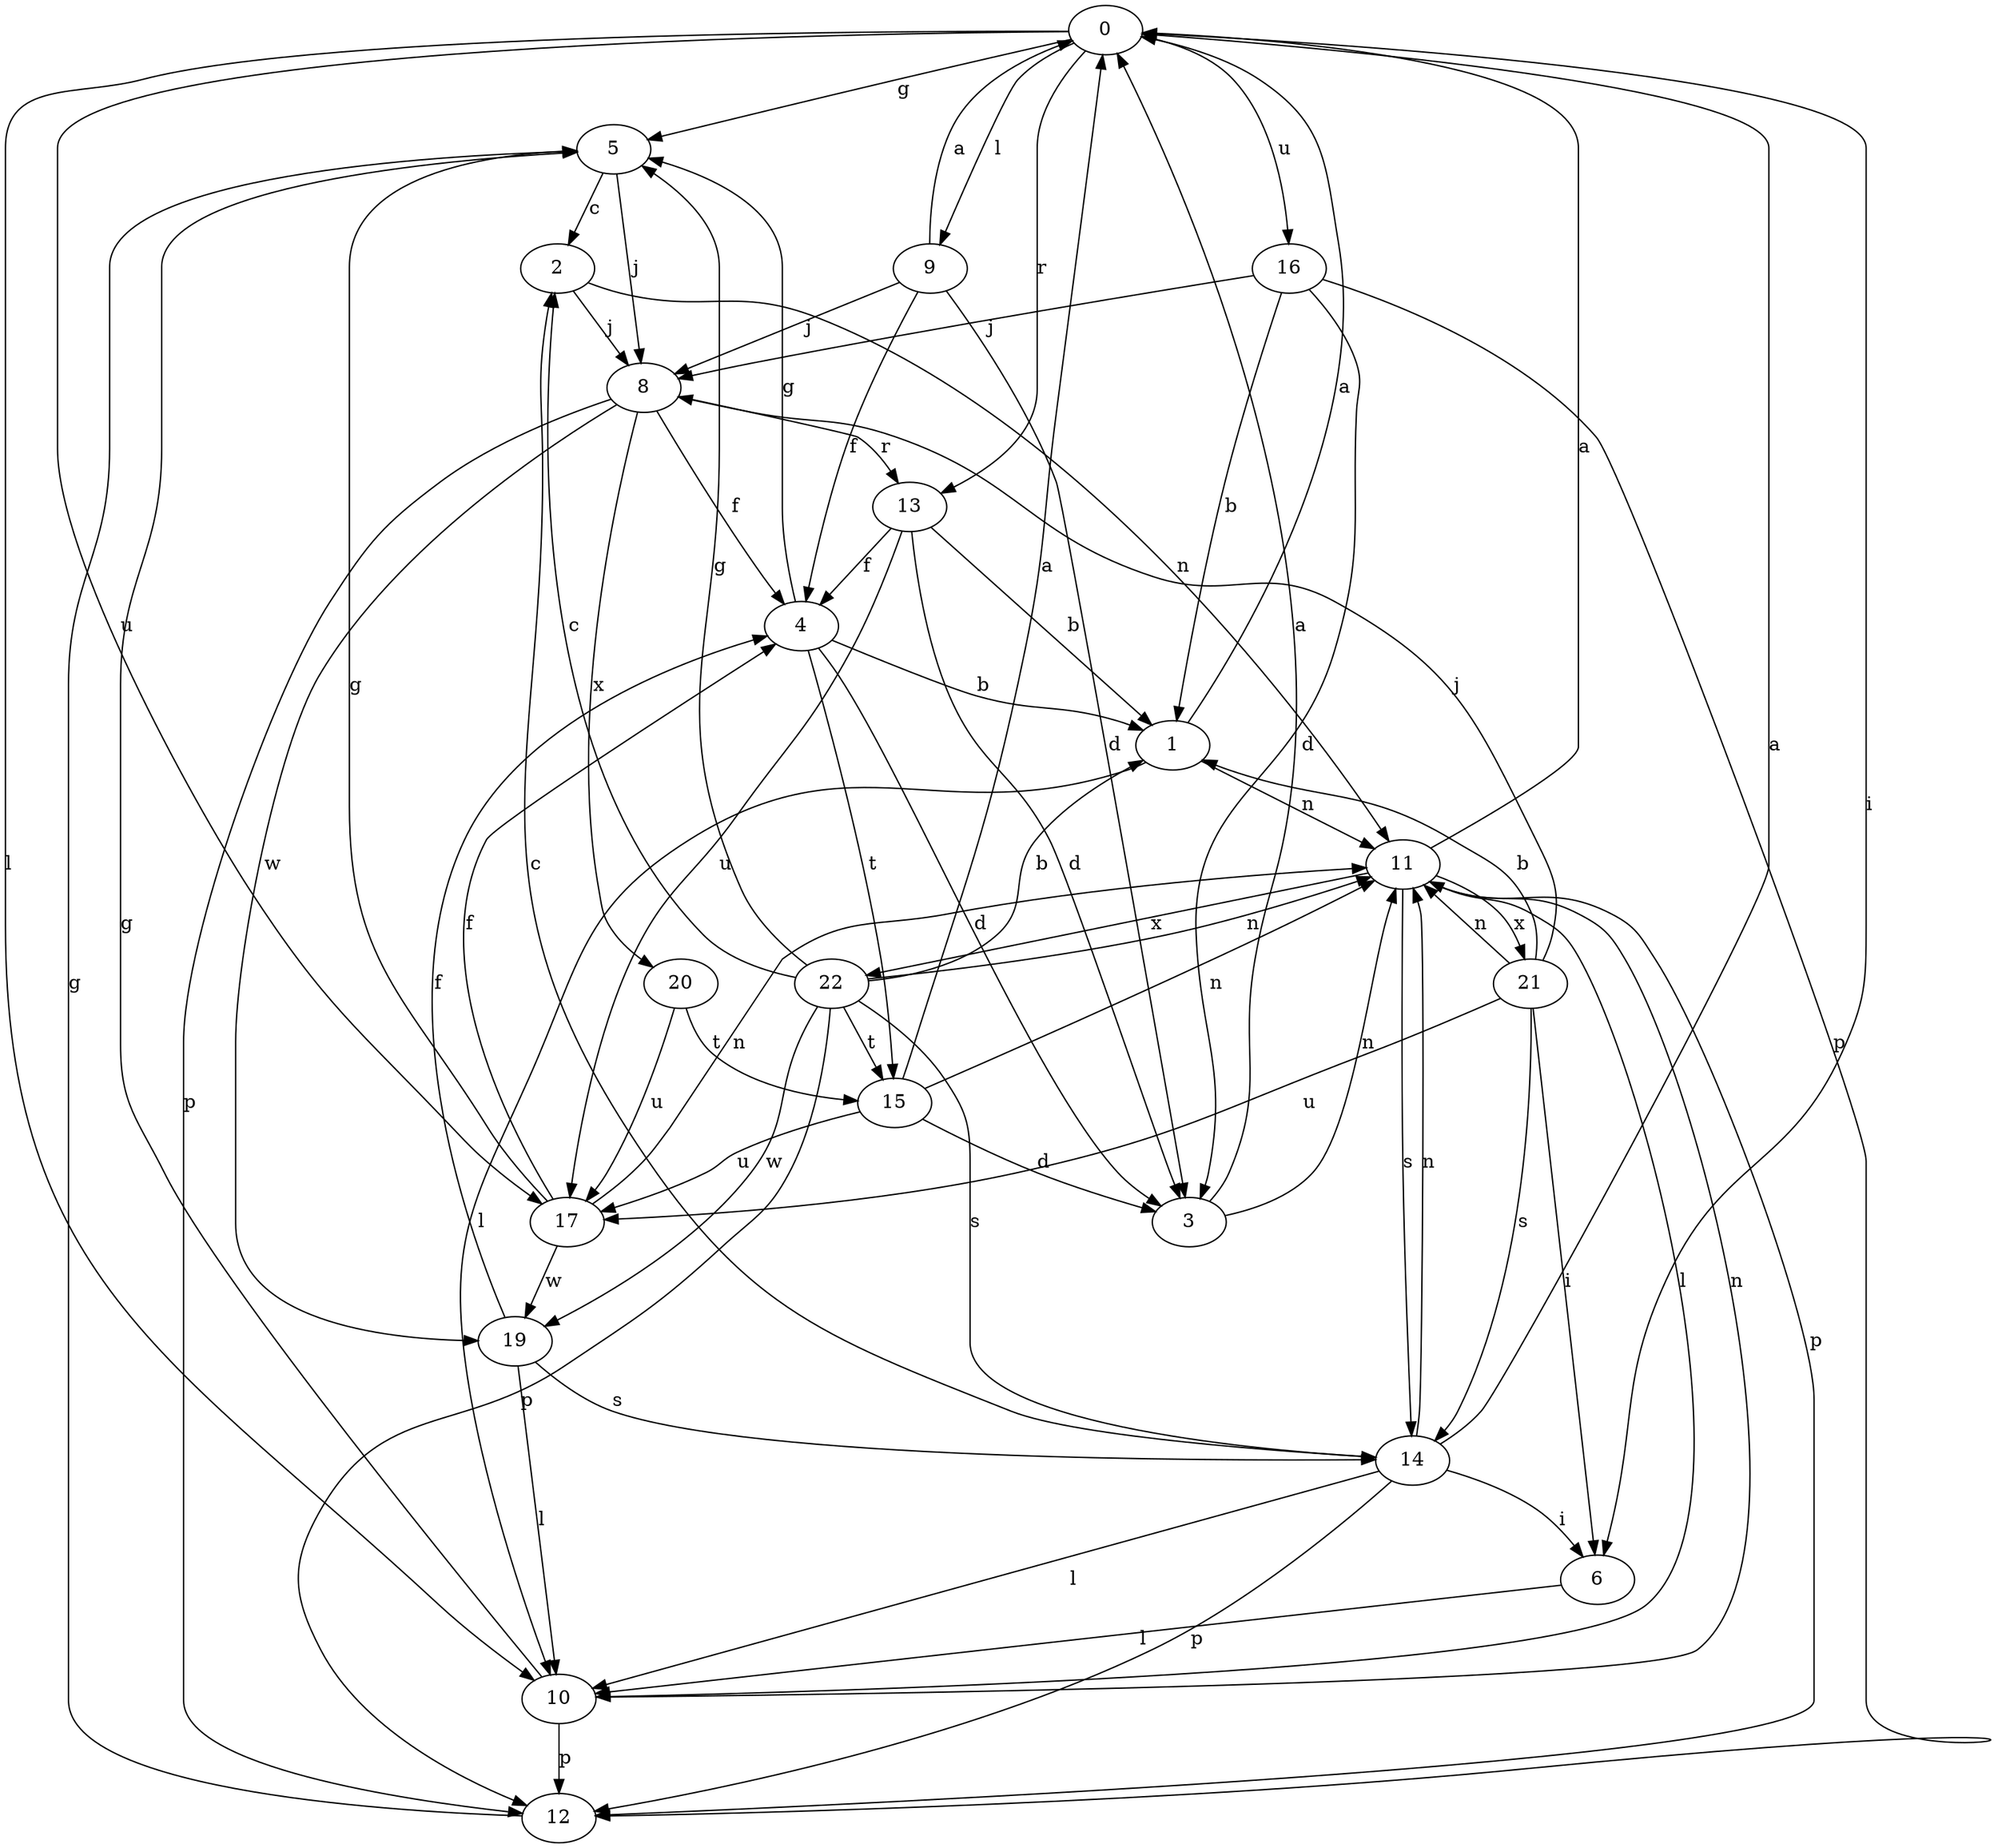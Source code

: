 strict digraph  {
0;
1;
2;
3;
4;
5;
6;
8;
9;
10;
11;
12;
13;
14;
15;
16;
17;
19;
20;
21;
22;
0 -> 5  [label=g];
0 -> 6  [label=i];
0 -> 9  [label=l];
0 -> 10  [label=l];
0 -> 13  [label=r];
0 -> 16  [label=u];
0 -> 17  [label=u];
1 -> 0  [label=a];
1 -> 10  [label=l];
1 -> 11  [label=n];
2 -> 8  [label=j];
2 -> 11  [label=n];
3 -> 0  [label=a];
3 -> 11  [label=n];
4 -> 1  [label=b];
4 -> 3  [label=d];
4 -> 5  [label=g];
4 -> 15  [label=t];
5 -> 2  [label=c];
5 -> 8  [label=j];
6 -> 10  [label=l];
8 -> 4  [label=f];
8 -> 12  [label=p];
8 -> 13  [label=r];
8 -> 19  [label=w];
8 -> 20  [label=x];
9 -> 0  [label=a];
9 -> 3  [label=d];
9 -> 4  [label=f];
9 -> 8  [label=j];
10 -> 5  [label=g];
10 -> 11  [label=n];
10 -> 12  [label=p];
11 -> 0  [label=a];
11 -> 10  [label=l];
11 -> 12  [label=p];
11 -> 14  [label=s];
11 -> 21  [label=x];
11 -> 22  [label=x];
12 -> 5  [label=g];
13 -> 1  [label=b];
13 -> 3  [label=d];
13 -> 4  [label=f];
13 -> 17  [label=u];
14 -> 0  [label=a];
14 -> 2  [label=c];
14 -> 6  [label=i];
14 -> 10  [label=l];
14 -> 11  [label=n];
14 -> 12  [label=p];
15 -> 0  [label=a];
15 -> 3  [label=d];
15 -> 11  [label=n];
15 -> 17  [label=u];
16 -> 1  [label=b];
16 -> 3  [label=d];
16 -> 8  [label=j];
16 -> 12  [label=p];
17 -> 4  [label=f];
17 -> 5  [label=g];
17 -> 11  [label=n];
17 -> 19  [label=w];
19 -> 4  [label=f];
19 -> 10  [label=l];
19 -> 14  [label=s];
20 -> 15  [label=t];
20 -> 17  [label=u];
21 -> 1  [label=b];
21 -> 6  [label=i];
21 -> 8  [label=j];
21 -> 11  [label=n];
21 -> 14  [label=s];
21 -> 17  [label=u];
22 -> 1  [label=b];
22 -> 2  [label=c];
22 -> 5  [label=g];
22 -> 11  [label=n];
22 -> 12  [label=p];
22 -> 14  [label=s];
22 -> 15  [label=t];
22 -> 19  [label=w];
}

